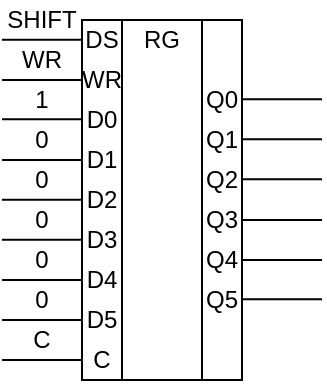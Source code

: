 <mxfile version="14.6.11" type="device"><diagram id="CaU37q3XLxNMsJSYIsrr" name="Page-1"><mxGraphModel dx="1367" dy="1424" grid="1" gridSize="10" guides="1" tooltips="1" connect="1" arrows="1" fold="1" page="1" pageScale="1" pageWidth="827" pageHeight="1169" math="0" shadow="0"><root><mxCell id="0"/><mxCell id="1" parent="0"/><mxCell id="dNVp_qDJhVaJBIl5ZtRR-29" value="" style="rounded=0;whiteSpace=wrap;html=1;" vertex="1" parent="1"><mxGeometry x="-340" y="-360" width="80" height="180" as="geometry"/></mxCell><mxCell id="dNVp_qDJhVaJBIl5ZtRR-30" value="" style="endArrow=none;html=1;entryX=0.25;entryY=0;entryDx=0;entryDy=0;exitX=0.25;exitY=1;exitDx=0;exitDy=0;" edge="1" parent="1" source="dNVp_qDJhVaJBIl5ZtRR-29" target="dNVp_qDJhVaJBIl5ZtRR-29"><mxGeometry width="50" height="50" relative="1" as="geometry"><mxPoint x="-320" y="-240" as="sourcePoint"/><mxPoint x="-260" y="-350" as="targetPoint"/></mxGeometry></mxCell><mxCell id="dNVp_qDJhVaJBIl5ZtRR-31" value="" style="endArrow=none;html=1;entryX=0.75;entryY=0;entryDx=0;entryDy=0;exitX=0.75;exitY=1;exitDx=0;exitDy=0;" edge="1" parent="1" source="dNVp_qDJhVaJBIl5ZtRR-29" target="dNVp_qDJhVaJBIl5ZtRR-29"><mxGeometry width="50" height="50" relative="1" as="geometry"><mxPoint x="-310" y="-300" as="sourcePoint"/><mxPoint x="-260" y="-350" as="targetPoint"/></mxGeometry></mxCell><mxCell id="dNVp_qDJhVaJBIl5ZtRR-32" value="RG" style="text;html=1;strokeColor=none;fillColor=none;align=center;verticalAlign=middle;whiteSpace=wrap;rounded=0;" vertex="1" parent="1"><mxGeometry x="-320" y="-360" width="40" height="20" as="geometry"/></mxCell><mxCell id="dNVp_qDJhVaJBIl5ZtRR-33" value="C" style="text;html=1;strokeColor=none;fillColor=none;align=center;verticalAlign=middle;whiteSpace=wrap;rounded=0;" vertex="1" parent="1"><mxGeometry x="-340" y="-200" width="20" height="20" as="geometry"/></mxCell><mxCell id="dNVp_qDJhVaJBIl5ZtRR-34" value="DS" style="text;html=1;strokeColor=none;fillColor=none;align=center;verticalAlign=middle;whiteSpace=wrap;rounded=0;" vertex="1" parent="1"><mxGeometry x="-340" y="-360" width="20" height="20" as="geometry"/></mxCell><mxCell id="dNVp_qDJhVaJBIl5ZtRR-36" value="WR" style="text;html=1;strokeColor=none;fillColor=none;align=center;verticalAlign=middle;whiteSpace=wrap;rounded=0;" vertex="1" parent="1"><mxGeometry x="-340" y="-340" width="20" height="20" as="geometry"/></mxCell><mxCell id="dNVp_qDJhVaJBIl5ZtRR-37" value="D2" style="text;html=1;strokeColor=none;fillColor=none;align=center;verticalAlign=middle;whiteSpace=wrap;rounded=0;" vertex="1" parent="1"><mxGeometry x="-340" y="-280" width="20" height="20" as="geometry"/></mxCell><mxCell id="dNVp_qDJhVaJBIl5ZtRR-38" value="D1" style="text;html=1;strokeColor=none;fillColor=none;align=center;verticalAlign=middle;whiteSpace=wrap;rounded=0;" vertex="1" parent="1"><mxGeometry x="-340" y="-300" width="20" height="20" as="geometry"/></mxCell><mxCell id="dNVp_qDJhVaJBIl5ZtRR-39" value="D0" style="text;html=1;strokeColor=none;fillColor=none;align=center;verticalAlign=middle;whiteSpace=wrap;rounded=0;" vertex="1" parent="1"><mxGeometry x="-340" y="-320" width="20" height="20" as="geometry"/></mxCell><mxCell id="dNVp_qDJhVaJBIl5ZtRR-40" value="Q2" style="text;html=1;strokeColor=none;fillColor=none;align=center;verticalAlign=middle;whiteSpace=wrap;rounded=0;" vertex="1" parent="1"><mxGeometry x="-280" y="-290" width="20" height="20" as="geometry"/></mxCell><mxCell id="dNVp_qDJhVaJBIl5ZtRR-41" value="Q1" style="text;html=1;strokeColor=none;fillColor=none;align=center;verticalAlign=middle;whiteSpace=wrap;rounded=0;" vertex="1" parent="1"><mxGeometry x="-280" y="-310" width="20" height="20" as="geometry"/></mxCell><mxCell id="dNVp_qDJhVaJBIl5ZtRR-42" value="Q0" style="text;html=1;strokeColor=none;fillColor=none;align=center;verticalAlign=middle;whiteSpace=wrap;rounded=0;" vertex="1" parent="1"><mxGeometry x="-280" y="-330" width="20" height="20" as="geometry"/></mxCell><mxCell id="dNVp_qDJhVaJBIl5ZtRR-43" value="D5" style="text;html=1;strokeColor=none;fillColor=none;align=center;verticalAlign=middle;whiteSpace=wrap;rounded=0;" vertex="1" parent="1"><mxGeometry x="-340" y="-220" width="20" height="20" as="geometry"/></mxCell><mxCell id="dNVp_qDJhVaJBIl5ZtRR-44" value="D4" style="text;html=1;strokeColor=none;fillColor=none;align=center;verticalAlign=middle;whiteSpace=wrap;rounded=0;" vertex="1" parent="1"><mxGeometry x="-340" y="-240" width="20" height="20" as="geometry"/></mxCell><mxCell id="dNVp_qDJhVaJBIl5ZtRR-45" value="D3" style="text;html=1;strokeColor=none;fillColor=none;align=center;verticalAlign=middle;whiteSpace=wrap;rounded=0;" vertex="1" parent="1"><mxGeometry x="-340" y="-260" width="20" height="20" as="geometry"/></mxCell><mxCell id="dNVp_qDJhVaJBIl5ZtRR-46" value="Q5" style="text;html=1;strokeColor=none;fillColor=none;align=center;verticalAlign=middle;whiteSpace=wrap;rounded=0;" vertex="1" parent="1"><mxGeometry x="-280" y="-230" width="20" height="20" as="geometry"/></mxCell><mxCell id="dNVp_qDJhVaJBIl5ZtRR-47" value="Q4" style="text;html=1;strokeColor=none;fillColor=none;align=center;verticalAlign=middle;whiteSpace=wrap;rounded=0;" vertex="1" parent="1"><mxGeometry x="-280" y="-250" width="20" height="20" as="geometry"/></mxCell><mxCell id="dNVp_qDJhVaJBIl5ZtRR-48" value="Q3" style="text;html=1;strokeColor=none;fillColor=none;align=center;verticalAlign=middle;whiteSpace=wrap;rounded=0;" vertex="1" parent="1"><mxGeometry x="-280" y="-270" width="20" height="20" as="geometry"/></mxCell><mxCell id="dNVp_qDJhVaJBIl5ZtRR-49" value="" style="endArrow=none;html=1;entryX=0;entryY=0.5;entryDx=0;entryDy=0;" edge="1" parent="1" target="dNVp_qDJhVaJBIl5ZtRR-33"><mxGeometry width="50" height="50" relative="1" as="geometry"><mxPoint x="-380" y="-190" as="sourcePoint"/><mxPoint x="-240" y="-290" as="targetPoint"/></mxGeometry></mxCell><mxCell id="dNVp_qDJhVaJBIl5ZtRR-50" value="" style="endArrow=none;html=1;entryX=0;entryY=0.5;entryDx=0;entryDy=0;" edge="1" parent="1"><mxGeometry width="50" height="50" relative="1" as="geometry"><mxPoint x="-380" y="-210" as="sourcePoint"/><mxPoint x="-340" y="-210" as="targetPoint"/></mxGeometry></mxCell><mxCell id="dNVp_qDJhVaJBIl5ZtRR-51" value="" style="endArrow=none;html=1;entryX=0;entryY=0.5;entryDx=0;entryDy=0;" edge="1" parent="1"><mxGeometry width="50" height="50" relative="1" as="geometry"><mxPoint x="-380" y="-230" as="sourcePoint"/><mxPoint x="-340" y="-230" as="targetPoint"/></mxGeometry></mxCell><mxCell id="dNVp_qDJhVaJBIl5ZtRR-52" value="" style="endArrow=none;html=1;entryX=0;entryY=0.5;entryDx=0;entryDy=0;" edge="1" parent="1"><mxGeometry width="50" height="50" relative="1" as="geometry"><mxPoint x="-380" y="-250.17" as="sourcePoint"/><mxPoint x="-340" y="-250.17" as="targetPoint"/></mxGeometry></mxCell><mxCell id="dNVp_qDJhVaJBIl5ZtRR-53" value="" style="endArrow=none;html=1;entryX=0;entryY=0.5;entryDx=0;entryDy=0;" edge="1" parent="1"><mxGeometry width="50" height="50" relative="1" as="geometry"><mxPoint x="-380" y="-270.17" as="sourcePoint"/><mxPoint x="-340" y="-270.17" as="targetPoint"/></mxGeometry></mxCell><mxCell id="dNVp_qDJhVaJBIl5ZtRR-54" value="" style="endArrow=none;html=1;entryX=0;entryY=0.5;entryDx=0;entryDy=0;" edge="1" parent="1"><mxGeometry width="50" height="50" relative="1" as="geometry"><mxPoint x="-380" y="-290" as="sourcePoint"/><mxPoint x="-340" y="-290" as="targetPoint"/></mxGeometry></mxCell><mxCell id="dNVp_qDJhVaJBIl5ZtRR-55" value="" style="endArrow=none;html=1;entryX=0;entryY=0.5;entryDx=0;entryDy=0;" edge="1" parent="1"><mxGeometry width="50" height="50" relative="1" as="geometry"><mxPoint x="-380" y="-310.33" as="sourcePoint"/><mxPoint x="-340" y="-310.33" as="targetPoint"/></mxGeometry></mxCell><mxCell id="dNVp_qDJhVaJBIl5ZtRR-56" value="" style="endArrow=none;html=1;entryX=0;entryY=0.5;entryDx=0;entryDy=0;" edge="1" parent="1"><mxGeometry width="50" height="50" relative="1" as="geometry"><mxPoint x="-380" y="-330" as="sourcePoint"/><mxPoint x="-340" y="-330" as="targetPoint"/></mxGeometry></mxCell><mxCell id="dNVp_qDJhVaJBIl5ZtRR-57" value="" style="endArrow=none;html=1;entryX=0;entryY=0.5;entryDx=0;entryDy=0;" edge="1" parent="1"><mxGeometry width="50" height="50" relative="1" as="geometry"><mxPoint x="-380" y="-350.17" as="sourcePoint"/><mxPoint x="-340" y="-350.17" as="targetPoint"/></mxGeometry></mxCell><mxCell id="dNVp_qDJhVaJBIl5ZtRR-58" value="C" style="text;html=1;strokeColor=none;fillColor=none;align=center;verticalAlign=middle;whiteSpace=wrap;rounded=0;" vertex="1" parent="1"><mxGeometry x="-380" y="-210" width="40" height="20" as="geometry"/></mxCell><mxCell id="dNVp_qDJhVaJBIl5ZtRR-59" value="0" style="text;html=1;strokeColor=none;fillColor=none;align=center;verticalAlign=middle;whiteSpace=wrap;rounded=0;" vertex="1" parent="1"><mxGeometry x="-380" y="-230" width="40" height="20" as="geometry"/></mxCell><mxCell id="dNVp_qDJhVaJBIl5ZtRR-60" value="0" style="text;html=1;strokeColor=none;fillColor=none;align=center;verticalAlign=middle;whiteSpace=wrap;rounded=0;" vertex="1" parent="1"><mxGeometry x="-380" y="-250" width="40" height="20" as="geometry"/></mxCell><mxCell id="dNVp_qDJhVaJBIl5ZtRR-61" value="0" style="text;html=1;strokeColor=none;fillColor=none;align=center;verticalAlign=middle;whiteSpace=wrap;rounded=0;" vertex="1" parent="1"><mxGeometry x="-380" y="-270" width="40" height="20" as="geometry"/></mxCell><mxCell id="dNVp_qDJhVaJBIl5ZtRR-62" value="0" style="text;html=1;strokeColor=none;fillColor=none;align=center;verticalAlign=middle;whiteSpace=wrap;rounded=0;" vertex="1" parent="1"><mxGeometry x="-380" y="-290" width="40" height="20" as="geometry"/></mxCell><mxCell id="dNVp_qDJhVaJBIl5ZtRR-63" value="0" style="text;html=1;strokeColor=none;fillColor=none;align=center;verticalAlign=middle;whiteSpace=wrap;rounded=0;" vertex="1" parent="1"><mxGeometry x="-380" y="-310" width="40" height="20" as="geometry"/></mxCell><mxCell id="dNVp_qDJhVaJBIl5ZtRR-64" value="1" style="text;html=1;strokeColor=none;fillColor=none;align=center;verticalAlign=middle;whiteSpace=wrap;rounded=0;" vertex="1" parent="1"><mxGeometry x="-380" y="-330" width="40" height="20" as="geometry"/></mxCell><mxCell id="dNVp_qDJhVaJBIl5ZtRR-65" value="WR" style="text;html=1;strokeColor=none;fillColor=none;align=center;verticalAlign=middle;whiteSpace=wrap;rounded=0;" vertex="1" parent="1"><mxGeometry x="-380" y="-350" width="40" height="20" as="geometry"/></mxCell><mxCell id="dNVp_qDJhVaJBIl5ZtRR-66" value="SHIFT" style="text;html=1;strokeColor=none;fillColor=none;align=center;verticalAlign=middle;whiteSpace=wrap;rounded=0;" vertex="1" parent="1"><mxGeometry x="-380" y="-370" width="40" height="20" as="geometry"/></mxCell><mxCell id="dNVp_qDJhVaJBIl5ZtRR-67" value="" style="endArrow=none;html=1;entryX=0;entryY=0.5;entryDx=0;entryDy=0;" edge="1" parent="1"><mxGeometry width="50" height="50" relative="1" as="geometry"><mxPoint x="-260" y="-220.33" as="sourcePoint"/><mxPoint x="-220" y="-220.33" as="targetPoint"/></mxGeometry></mxCell><mxCell id="dNVp_qDJhVaJBIl5ZtRR-68" value="" style="endArrow=none;html=1;entryX=0;entryY=0.5;entryDx=0;entryDy=0;" edge="1" parent="1"><mxGeometry width="50" height="50" relative="1" as="geometry"><mxPoint x="-260" y="-240.0" as="sourcePoint"/><mxPoint x="-220" y="-240.0" as="targetPoint"/></mxGeometry></mxCell><mxCell id="dNVp_qDJhVaJBIl5ZtRR-69" value="" style="endArrow=none;html=1;entryX=0;entryY=0.5;entryDx=0;entryDy=0;" edge="1" parent="1"><mxGeometry width="50" height="50" relative="1" as="geometry"><mxPoint x="-260" y="-260.0" as="sourcePoint"/><mxPoint x="-220" y="-260.0" as="targetPoint"/></mxGeometry></mxCell><mxCell id="dNVp_qDJhVaJBIl5ZtRR-70" value="" style="endArrow=none;html=1;entryX=0;entryY=0.5;entryDx=0;entryDy=0;" edge="1" parent="1"><mxGeometry width="50" height="50" relative="1" as="geometry"><mxPoint x="-260" y="-280.33" as="sourcePoint"/><mxPoint x="-220" y="-280.33" as="targetPoint"/></mxGeometry></mxCell><mxCell id="dNVp_qDJhVaJBIl5ZtRR-71" value="" style="endArrow=none;html=1;entryX=0;entryY=0.5;entryDx=0;entryDy=0;" edge="1" parent="1"><mxGeometry width="50" height="50" relative="1" as="geometry"><mxPoint x="-260" y="-300.33" as="sourcePoint"/><mxPoint x="-220" y="-300.33" as="targetPoint"/></mxGeometry></mxCell><mxCell id="dNVp_qDJhVaJBIl5ZtRR-72" value="" style="endArrow=none;html=1;entryX=0;entryY=0.5;entryDx=0;entryDy=0;" edge="1" parent="1"><mxGeometry width="50" height="50" relative="1" as="geometry"><mxPoint x="-260" y="-320.33" as="sourcePoint"/><mxPoint x="-220" y="-320.33" as="targetPoint"/></mxGeometry></mxCell></root></mxGraphModel></diagram></mxfile>